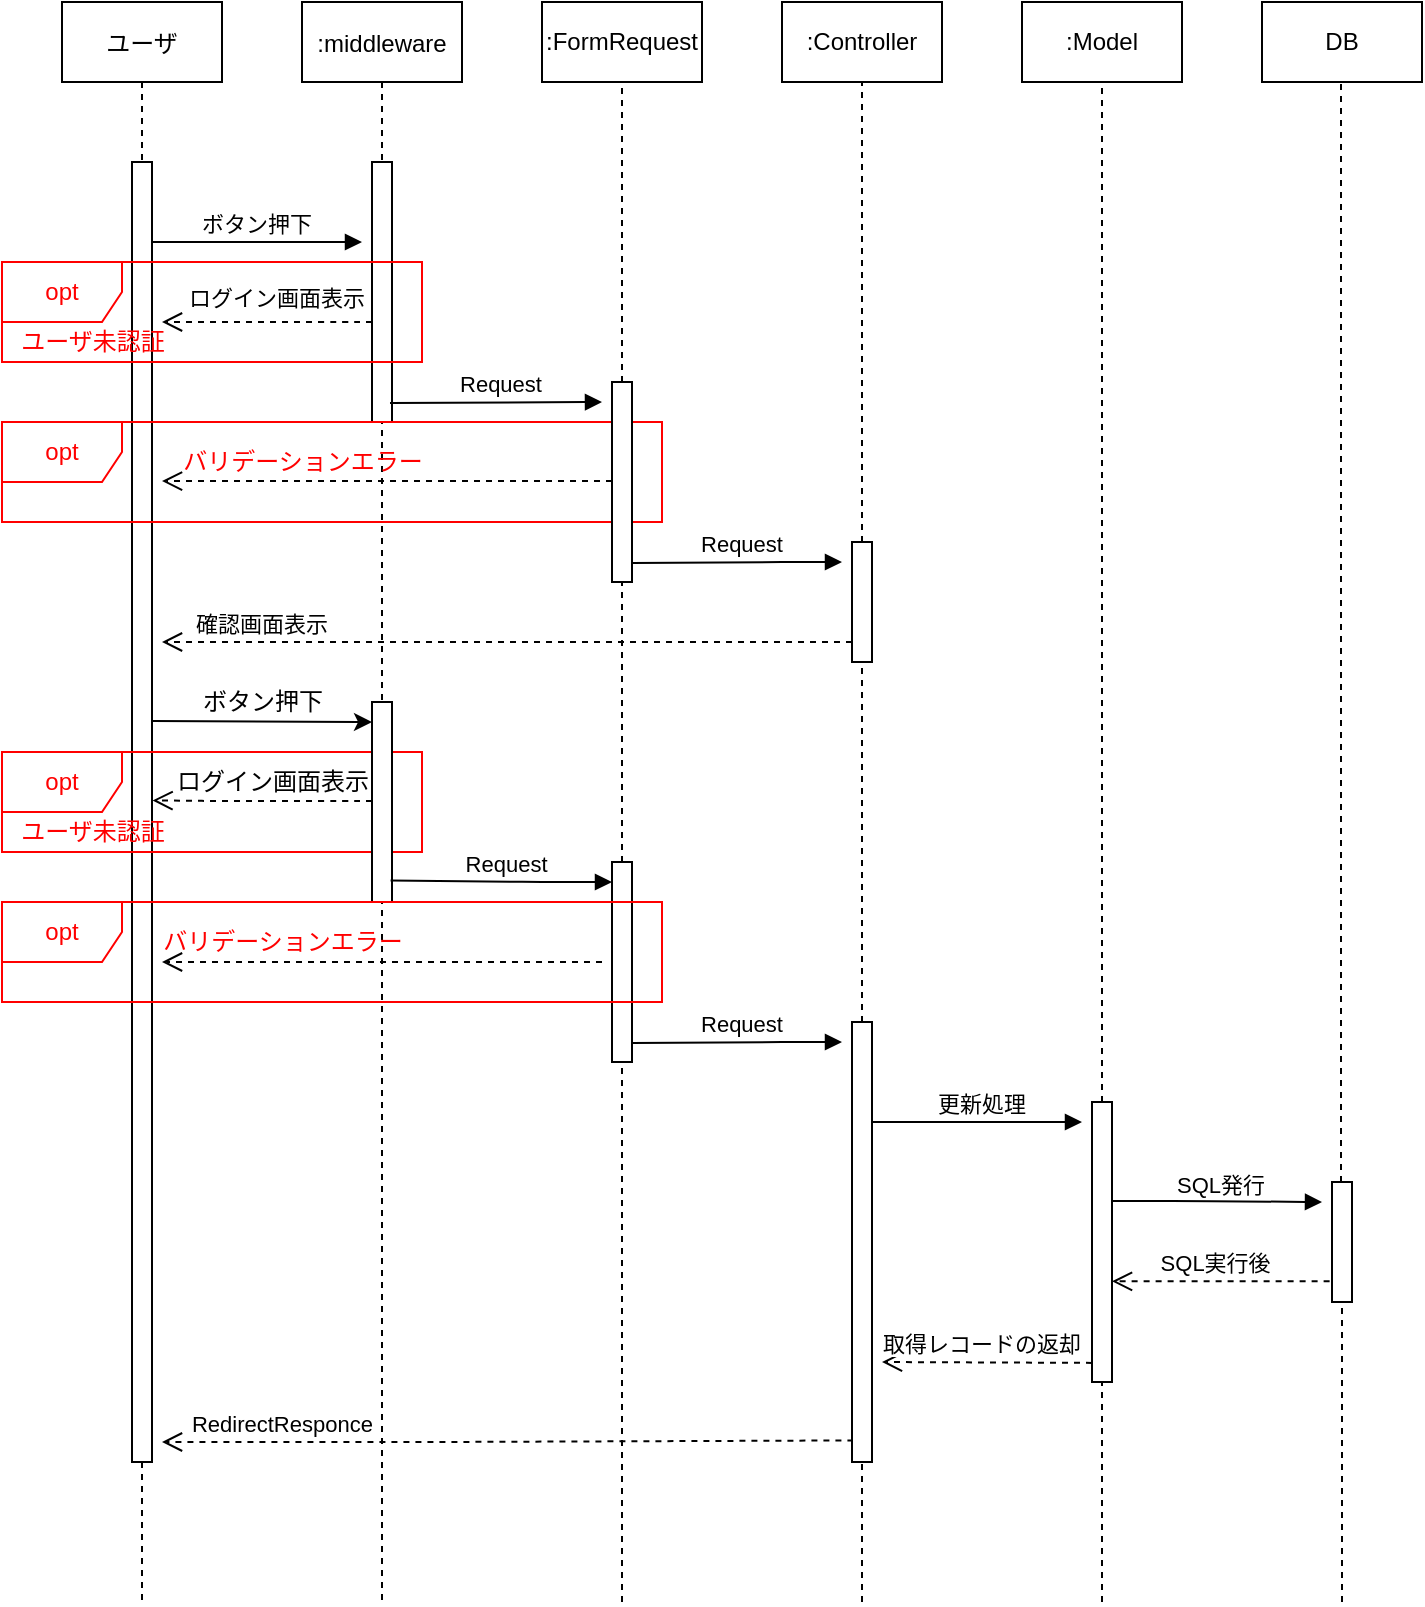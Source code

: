 <mxfile version="17.4.6" type="github">
  <diagram id="kgpKYQtTHZ0yAKxKKP6v" name="Page-1">
    <mxGraphModel dx="1130" dy="687" grid="1" gridSize="10" guides="1" tooltips="1" connect="1" arrows="1" fold="1" page="1" pageScale="1" pageWidth="850" pageHeight="1100" math="0" shadow="0">
      <root>
        <mxCell id="0" />
        <mxCell id="1" parent="0" />
        <mxCell id="3nuBFxr9cyL0pnOWT2aG-1" value="ユーザ" style="shape=umlLifeline;perimeter=lifelinePerimeter;container=1;collapsible=0;recursiveResize=0;rounded=0;shadow=0;strokeWidth=1;" parent="1" vertex="1">
          <mxGeometry x="40" y="80" width="80" height="800" as="geometry" />
        </mxCell>
        <mxCell id="3nuBFxr9cyL0pnOWT2aG-2" value="" style="points=[];perimeter=orthogonalPerimeter;rounded=0;shadow=0;strokeWidth=1;" parent="3nuBFxr9cyL0pnOWT2aG-1" vertex="1">
          <mxGeometry x="35" y="80" width="10" height="650" as="geometry" />
        </mxCell>
        <mxCell id="lYFfkbvWak5rd_vfTRGr-72" value="&lt;font color=&quot;#ff0000&quot;&gt;ユーザ未認証&lt;/font&gt;" style="text;html=1;resizable=0;autosize=1;align=center;verticalAlign=middle;points=[];fillColor=none;strokeColor=none;rounded=0;shadow=0;" vertex="1" parent="3nuBFxr9cyL0pnOWT2aG-1">
          <mxGeometry x="-30" y="405" width="90" height="20" as="geometry" />
        </mxCell>
        <mxCell id="lYFfkbvWak5rd_vfTRGr-70" value="&lt;font color=&quot;#ff0000&quot;&gt;opt&lt;/font&gt;" style="shape=umlFrame;whiteSpace=wrap;html=1;strokeColor=#FF0000;shadow=0;" vertex="1" parent="3nuBFxr9cyL0pnOWT2aG-1">
          <mxGeometry x="-30" y="375" width="210" height="50" as="geometry" />
        </mxCell>
        <mxCell id="3nuBFxr9cyL0pnOWT2aG-5" value=":middleware" style="shape=umlLifeline;perimeter=lifelinePerimeter;container=1;collapsible=0;recursiveResize=0;rounded=0;shadow=0;strokeWidth=1;" parent="1" vertex="1">
          <mxGeometry x="160" y="80" width="80" height="800" as="geometry" />
        </mxCell>
        <mxCell id="lYFfkbvWak5rd_vfTRGr-58" value="" style="points=[];perimeter=orthogonalPerimeter;rounded=0;shadow=0;strokeWidth=1;" vertex="1" parent="3nuBFxr9cyL0pnOWT2aG-5">
          <mxGeometry x="35" y="350" width="10" height="100" as="geometry" />
        </mxCell>
        <mxCell id="3nuBFxr9cyL0pnOWT2aG-6" value="" style="points=[];perimeter=orthogonalPerimeter;rounded=0;shadow=0;strokeWidth=1;" parent="3nuBFxr9cyL0pnOWT2aG-5" vertex="1">
          <mxGeometry x="35" y="80" width="10" height="130" as="geometry" />
        </mxCell>
        <mxCell id="lYFfkbvWak5rd_vfTRGr-43" value="&lt;font color=&quot;#ff0000&quot;&gt;opt&lt;/font&gt;" style="shape=umlFrame;whiteSpace=wrap;html=1;fillColor=#FFFFFF;strokeColor=#FF0000;" vertex="1" parent="3nuBFxr9cyL0pnOWT2aG-5">
          <mxGeometry x="-150" y="210" width="330" height="50" as="geometry" />
        </mxCell>
        <mxCell id="lYFfkbvWak5rd_vfTRGr-42" value="&lt;font color=&quot;#ff0000&quot;&gt;opt&lt;/font&gt;" style="shape=umlFrame;whiteSpace=wrap;html=1;strokeColor=#FF0000;shadow=0;" vertex="1" parent="3nuBFxr9cyL0pnOWT2aG-5">
          <mxGeometry x="-150" y="130" width="210" height="50" as="geometry" />
        </mxCell>
        <mxCell id="lYFfkbvWak5rd_vfTRGr-46" value="バリデーションエラー" style="text;html=1;resizable=0;autosize=1;align=center;verticalAlign=middle;points=[];fillColor=none;strokeColor=none;rounded=0;shadow=0;fontFamily=Helvetica;fontSize=12;fontColor=#FF0000;" vertex="1" parent="3nuBFxr9cyL0pnOWT2aG-5">
          <mxGeometry x="-70" y="220" width="140" height="20" as="geometry" />
        </mxCell>
        <mxCell id="lYFfkbvWak5rd_vfTRGr-53" value="バリデーションエラー" style="text;html=1;resizable=0;autosize=1;align=center;verticalAlign=middle;points=[];fillColor=none;strokeColor=none;rounded=0;shadow=0;fontFamily=Helvetica;fontSize=12;fontColor=#FF0000;" vertex="1" parent="3nuBFxr9cyL0pnOWT2aG-5">
          <mxGeometry x="-80" y="460" width="140" height="20" as="geometry" />
        </mxCell>
        <mxCell id="lYFfkbvWak5rd_vfTRGr-55" value="" style="points=[];perimeter=orthogonalPerimeter;rounded=0;shadow=0;strokeWidth=1;" vertex="1" parent="3nuBFxr9cyL0pnOWT2aG-5">
          <mxGeometry x="155" y="430" width="10" height="100" as="geometry" />
        </mxCell>
        <mxCell id="lYFfkbvWak5rd_vfTRGr-64" value="" style="endArrow=classic;html=1;rounded=0;fontFamily=Helvetica;fontSize=12;fontColor=#FF0000;strokeColor=#000000;exitX=1.024;exitY=0.43;exitDx=0;exitDy=0;exitPerimeter=0;" edge="1" parent="3nuBFxr9cyL0pnOWT2aG-5" source="3nuBFxr9cyL0pnOWT2aG-2">
          <mxGeometry width="50" height="50" relative="1" as="geometry">
            <mxPoint x="-70" y="360" as="sourcePoint" />
            <mxPoint x="35" y="360" as="targetPoint" />
          </mxGeometry>
        </mxCell>
        <mxCell id="lYFfkbvWak5rd_vfTRGr-68" value="" style="verticalAlign=bottom;endArrow=open;dashed=1;endSize=8;shadow=0;strokeWidth=1;entryX=-0.043;entryY=0.96;entryDx=0;entryDy=0;entryPerimeter=0;" edge="1" parent="3nuBFxr9cyL0pnOWT2aG-5" target="lYFfkbvWak5rd_vfTRGr-69">
          <mxGeometry x="0.238" y="240" relative="1" as="geometry">
            <mxPoint x="-80" y="400" as="targetPoint" />
            <mxPoint x="35" y="399.52" as="sourcePoint" />
            <Array as="points">
              <mxPoint x="20" y="399.52" />
              <mxPoint x="-40" y="399.52" />
            </Array>
            <mxPoint as="offset" />
          </mxGeometry>
        </mxCell>
        <mxCell id="lYFfkbvWak5rd_vfTRGr-50" value="Request" style="verticalAlign=bottom;endArrow=block;shadow=0;strokeWidth=1;exitX=0.929;exitY=0.892;exitDx=0;exitDy=0;exitPerimeter=0;" edge="1" parent="3nuBFxr9cyL0pnOWT2aG-5" source="lYFfkbvWak5rd_vfTRGr-58" target="lYFfkbvWak5rd_vfTRGr-55">
          <mxGeometry x="0.048" relative="1" as="geometry">
            <mxPoint x="50" y="478" as="sourcePoint" />
            <mxPoint x="150" y="400" as="targetPoint" />
            <Array as="points">
              <mxPoint x="120" y="440" />
            </Array>
            <mxPoint as="offset" />
          </mxGeometry>
        </mxCell>
        <mxCell id="lYFfkbvWak5rd_vfTRGr-52" value="&lt;font color=&quot;#ff0000&quot;&gt;opt&lt;/font&gt;" style="shape=umlFrame;whiteSpace=wrap;html=1;fillColor=#FFFFFF;strokeColor=#FF0000;" vertex="1" parent="3nuBFxr9cyL0pnOWT2aG-5">
          <mxGeometry x="-150" y="450" width="330" height="50" as="geometry" />
        </mxCell>
        <mxCell id="3nuBFxr9cyL0pnOWT2aG-7" value="ログイン画面表示&#xa;" style="verticalAlign=bottom;endArrow=open;dashed=1;endSize=8;shadow=0;strokeWidth=1;" parent="1" source="3nuBFxr9cyL0pnOWT2aG-6" edge="1">
          <mxGeometry x="-0.091" y="10" relative="1" as="geometry">
            <mxPoint x="90" y="240" as="targetPoint" />
            <mxPoint x="190" y="220" as="sourcePoint" />
            <Array as="points">
              <mxPoint x="180" y="240" />
              <mxPoint x="120" y="240" />
            </Array>
            <mxPoint as="offset" />
          </mxGeometry>
        </mxCell>
        <mxCell id="3nuBFxr9cyL0pnOWT2aG-8" value="ボタン押下" style="verticalAlign=bottom;endArrow=block;shadow=0;strokeWidth=1;" parent="1" source="3nuBFxr9cyL0pnOWT2aG-2" edge="1">
          <mxGeometry relative="1" as="geometry">
            <mxPoint x="275" y="160" as="sourcePoint" />
            <mxPoint x="190" y="200" as="targetPoint" />
            <Array as="points">
              <mxPoint x="120" y="200" />
              <mxPoint x="170" y="200" />
            </Array>
          </mxGeometry>
        </mxCell>
        <mxCell id="lYFfkbvWak5rd_vfTRGr-2" value="&lt;font style=&quot;vertical-align: inherit&quot;&gt;&lt;font style=&quot;vertical-align: inherit&quot;&gt;:FormRequest&lt;/font&gt;&lt;/font&gt;" style="rounded=0;whiteSpace=wrap;html=1;" vertex="1" parent="1">
          <mxGeometry x="280" y="80" width="80" height="40" as="geometry" />
        </mxCell>
        <mxCell id="lYFfkbvWak5rd_vfTRGr-3" value="&lt;font style=&quot;vertical-align: inherit&quot;&gt;&lt;font style=&quot;vertical-align: inherit&quot;&gt;:Controller&lt;/font&gt;&lt;/font&gt;" style="rounded=0;whiteSpace=wrap;html=1;" vertex="1" parent="1">
          <mxGeometry x="400" y="80" width="80" height="40" as="geometry" />
        </mxCell>
        <mxCell id="lYFfkbvWak5rd_vfTRGr-5" value="&lt;font style=&quot;vertical-align: inherit&quot;&gt;&lt;font style=&quot;vertical-align: inherit&quot;&gt;:Model&lt;/font&gt;&lt;/font&gt;" style="whiteSpace=wrap;html=1;rounded=0;" vertex="1" parent="1">
          <mxGeometry x="520" y="80" width="80" height="40" as="geometry" />
        </mxCell>
        <mxCell id="lYFfkbvWak5rd_vfTRGr-8" value="&lt;font style=&quot;vertical-align: inherit&quot;&gt;&lt;font style=&quot;vertical-align: inherit&quot;&gt;DB&lt;/font&gt;&lt;/font&gt;" style="whiteSpace=wrap;html=1;rounded=0;" vertex="1" parent="1">
          <mxGeometry x="640" y="80" width="80" height="40" as="geometry" />
        </mxCell>
        <mxCell id="lYFfkbvWak5rd_vfTRGr-10" value="" style="endArrow=none;dashed=1;html=1;rounded=0;entryX=0.5;entryY=1;entryDx=0;entryDy=0;startArrow=none;" edge="1" parent="1" source="lYFfkbvWak5rd_vfTRGr-55" target="lYFfkbvWak5rd_vfTRGr-2">
          <mxGeometry width="50" height="50" relative="1" as="geometry">
            <mxPoint x="320" y="720" as="sourcePoint" />
            <mxPoint x="240" y="320" as="targetPoint" />
          </mxGeometry>
        </mxCell>
        <mxCell id="lYFfkbvWak5rd_vfTRGr-11" value="" style="endArrow=none;dashed=1;html=1;rounded=0;entryX=0.5;entryY=1;entryDx=0;entryDy=0;startArrow=none;" edge="1" parent="1" source="lYFfkbvWak5rd_vfTRGr-29" target="lYFfkbvWak5rd_vfTRGr-5">
          <mxGeometry width="50" height="50" relative="1" as="geometry">
            <mxPoint x="560" y="640" as="sourcePoint" />
            <mxPoint x="559.5" y="200" as="targetPoint" />
          </mxGeometry>
        </mxCell>
        <mxCell id="lYFfkbvWak5rd_vfTRGr-12" value="" style="endArrow=none;dashed=1;html=1;rounded=0;entryX=0.5;entryY=1;entryDx=0;entryDy=0;startArrow=none;" edge="1" parent="1" source="lYFfkbvWak5rd_vfTRGr-73" target="lYFfkbvWak5rd_vfTRGr-3">
          <mxGeometry width="50" height="50" relative="1" as="geometry">
            <mxPoint x="440" y="880" as="sourcePoint" />
            <mxPoint x="439.5" y="200" as="targetPoint" />
          </mxGeometry>
        </mxCell>
        <mxCell id="lYFfkbvWak5rd_vfTRGr-13" value="" style="endArrow=none;dashed=1;html=1;rounded=0;entryX=0.5;entryY=1;entryDx=0;entryDy=0;startArrow=none;" edge="1" parent="1" source="lYFfkbvWak5rd_vfTRGr-31">
          <mxGeometry width="50" height="50" relative="1" as="geometry">
            <mxPoint x="680" y="640" as="sourcePoint" />
            <mxPoint x="679.5" y="120" as="targetPoint" />
          </mxGeometry>
        </mxCell>
        <mxCell id="lYFfkbvWak5rd_vfTRGr-19" value="" style="verticalAlign=bottom;endArrow=open;dashed=1;endSize=8;exitX=0;exitY=0.95;shadow=0;strokeWidth=1;" edge="1" parent="1">
          <mxGeometry x="0.378" relative="1" as="geometry">
            <mxPoint x="90" y="319.52" as="targetPoint" />
            <mxPoint x="315" y="319.52" as="sourcePoint" />
            <mxPoint as="offset" />
          </mxGeometry>
        </mxCell>
        <mxCell id="lYFfkbvWak5rd_vfTRGr-24" value="Request" style="verticalAlign=bottom;endArrow=block;shadow=0;strokeWidth=1;exitX=0.9;exitY=0.927;exitDx=0;exitDy=0;exitPerimeter=0;" edge="1" parent="1" source="3nuBFxr9cyL0pnOWT2aG-6">
          <mxGeometry x="0.048" relative="1" as="geometry">
            <mxPoint x="210" y="280" as="sourcePoint" />
            <mxPoint x="310" y="280" as="targetPoint" />
            <Array as="points" />
            <mxPoint as="offset" />
          </mxGeometry>
        </mxCell>
        <mxCell id="lYFfkbvWak5rd_vfTRGr-25" value="" style="points=[];perimeter=orthogonalPerimeter;rounded=0;shadow=0;strokeWidth=1;" vertex="1" parent="1">
          <mxGeometry x="315" y="270" width="10" height="100" as="geometry" />
        </mxCell>
        <mxCell id="lYFfkbvWak5rd_vfTRGr-26" value="Request" style="verticalAlign=bottom;endArrow=block;shadow=0;strokeWidth=1;exitX=1;exitY=0.905;exitDx=0;exitDy=0;exitPerimeter=0;" edge="1" parent="1" source="lYFfkbvWak5rd_vfTRGr-25">
          <mxGeometry x="0.048" relative="1" as="geometry">
            <mxPoint x="350" y="360" as="sourcePoint" />
            <mxPoint x="430" y="360" as="targetPoint" />
            <Array as="points">
              <mxPoint x="410" y="360" />
            </Array>
            <mxPoint as="offset" />
          </mxGeometry>
        </mxCell>
        <mxCell id="lYFfkbvWak5rd_vfTRGr-27" value="" style="points=[];perimeter=orthogonalPerimeter;rounded=0;shadow=0;strokeWidth=1;" vertex="1" parent="1">
          <mxGeometry x="435" y="350" width="10" height="60" as="geometry" />
        </mxCell>
        <mxCell id="lYFfkbvWak5rd_vfTRGr-30" value="更新処理" style="verticalAlign=bottom;endArrow=block;shadow=0;strokeWidth=1;" edge="1" parent="1">
          <mxGeometry x="0.048" relative="1" as="geometry">
            <mxPoint x="445" y="640" as="sourcePoint" />
            <mxPoint x="550" y="640" as="targetPoint" />
            <Array as="points">
              <mxPoint x="525" y="640" />
            </Array>
            <mxPoint as="offset" />
          </mxGeometry>
        </mxCell>
        <mxCell id="lYFfkbvWak5rd_vfTRGr-33" value="SQL発行" style="verticalAlign=bottom;endArrow=block;shadow=0;strokeWidth=1;" edge="1" parent="1">
          <mxGeometry x="0.038" relative="1" as="geometry">
            <mxPoint x="565" y="679.52" as="sourcePoint" />
            <mxPoint x="670" y="680" as="targetPoint" />
            <Array as="points">
              <mxPoint x="605" y="679.52" />
            </Array>
            <mxPoint y="1" as="offset" />
          </mxGeometry>
        </mxCell>
        <mxCell id="lYFfkbvWak5rd_vfTRGr-34" value="RedirectResponce" style="verticalAlign=bottom;endArrow=open;dashed=1;endSize=8;shadow=0;strokeWidth=1;exitX=0.071;exitY=0.951;exitDx=0;exitDy=0;exitPerimeter=0;" edge="1" parent="1" source="lYFfkbvWak5rd_vfTRGr-73">
          <mxGeometry x="0.652" relative="1" as="geometry">
            <mxPoint x="90" y="800" as="targetPoint" />
            <mxPoint x="430" y="720" as="sourcePoint" />
            <mxPoint as="offset" />
            <Array as="points">
              <mxPoint x="230" y="800" />
              <mxPoint x="150" y="800" />
            </Array>
          </mxGeometry>
        </mxCell>
        <mxCell id="lYFfkbvWak5rd_vfTRGr-29" value="" style="points=[];perimeter=orthogonalPerimeter;rounded=0;shadow=0;strokeWidth=1;" vertex="1" parent="1">
          <mxGeometry x="555" y="630" width="10" height="140" as="geometry" />
        </mxCell>
        <mxCell id="lYFfkbvWak5rd_vfTRGr-36" value="" style="endArrow=none;dashed=1;html=1;rounded=0;" edge="1" parent="1" target="lYFfkbvWak5rd_vfTRGr-29">
          <mxGeometry width="50" height="50" relative="1" as="geometry">
            <mxPoint x="560" y="880" as="sourcePoint" />
            <mxPoint x="560" y="120" as="targetPoint" />
          </mxGeometry>
        </mxCell>
        <mxCell id="lYFfkbvWak5rd_vfTRGr-31" value="" style="points=[];perimeter=orthogonalPerimeter;rounded=0;shadow=0;strokeWidth=1;" vertex="1" parent="1">
          <mxGeometry x="675" y="670" width="10" height="60" as="geometry" />
        </mxCell>
        <mxCell id="lYFfkbvWak5rd_vfTRGr-37" value="" style="endArrow=none;dashed=1;html=1;rounded=0;entryX=0.5;entryY=1;entryDx=0;entryDy=0;startArrow=none;" edge="1" parent="1" target="lYFfkbvWak5rd_vfTRGr-31">
          <mxGeometry width="50" height="50" relative="1" as="geometry">
            <mxPoint x="680" y="880" as="sourcePoint" />
            <mxPoint x="679.5" y="120" as="targetPoint" />
          </mxGeometry>
        </mxCell>
        <mxCell id="lYFfkbvWak5rd_vfTRGr-38" value="SQL実行後" style="verticalAlign=bottom;endArrow=open;dashed=1;endSize=8;shadow=0;strokeWidth=1;exitX=-0.119;exitY=0.828;exitDx=0;exitDy=0;exitPerimeter=0;" edge="1" parent="1" source="lYFfkbvWak5rd_vfTRGr-31" target="lYFfkbvWak5rd_vfTRGr-29">
          <mxGeometry x="0.048" relative="1" as="geometry">
            <mxPoint x="570" y="680" as="targetPoint" />
            <mxPoint x="670" y="520" as="sourcePoint" />
            <mxPoint as="offset" />
            <Array as="points" />
          </mxGeometry>
        </mxCell>
        <mxCell id="lYFfkbvWak5rd_vfTRGr-39" value="取得レコードの返却" style="verticalAlign=bottom;endArrow=open;dashed=1;endSize=8;exitX=0;exitY=0.344;shadow=0;strokeWidth=1;exitDx=0;exitDy=0;exitPerimeter=0;" edge="1" parent="1">
          <mxGeometry x="0.048" relative="1" as="geometry">
            <mxPoint x="450" y="760" as="targetPoint" />
            <mxPoint x="555" y="760.44" as="sourcePoint" />
            <mxPoint as="offset" />
          </mxGeometry>
        </mxCell>
        <mxCell id="lYFfkbvWak5rd_vfTRGr-44" value="&lt;font color=&quot;#ff0000&quot;&gt;ユーザ未認証&lt;/font&gt;" style="text;html=1;resizable=0;autosize=1;align=center;verticalAlign=middle;points=[];fillColor=none;strokeColor=none;rounded=0;shadow=0;" vertex="1" parent="1">
          <mxGeometry x="10" y="240" width="90" height="20" as="geometry" />
        </mxCell>
        <mxCell id="lYFfkbvWak5rd_vfTRGr-17" value="確認画面表示" style="verticalAlign=bottom;endArrow=open;dashed=1;endSize=8;exitX=0;exitY=0.95;shadow=0;strokeWidth=1;" edge="1" parent="1">
          <mxGeometry x="0.71" relative="1" as="geometry">
            <mxPoint x="90" y="400" as="targetPoint" />
            <mxPoint x="435" y="400.0" as="sourcePoint" />
            <mxPoint as="offset" />
          </mxGeometry>
        </mxCell>
        <mxCell id="lYFfkbvWak5rd_vfTRGr-56" value="" style="endArrow=none;dashed=1;html=1;rounded=0;entryX=0.5;entryY=1;entryDx=0;entryDy=0;" edge="1" parent="1" target="lYFfkbvWak5rd_vfTRGr-55">
          <mxGeometry width="50" height="50" relative="1" as="geometry">
            <mxPoint x="320" y="880" as="sourcePoint" />
            <mxPoint x="320" y="120" as="targetPoint" />
          </mxGeometry>
        </mxCell>
        <mxCell id="lYFfkbvWak5rd_vfTRGr-57" value="Request" style="verticalAlign=bottom;endArrow=block;shadow=0;strokeWidth=1;exitX=1;exitY=0.905;exitDx=0;exitDy=0;exitPerimeter=0;" edge="1" parent="1">
          <mxGeometry x="0.048" relative="1" as="geometry">
            <mxPoint x="325" y="600.5" as="sourcePoint" />
            <mxPoint x="430" y="600" as="targetPoint" />
            <Array as="points">
              <mxPoint x="410" y="600" />
            </Array>
            <mxPoint as="offset" />
          </mxGeometry>
        </mxCell>
        <mxCell id="lYFfkbvWak5rd_vfTRGr-51" value="" style="verticalAlign=bottom;endArrow=open;dashed=1;endSize=8;shadow=0;strokeWidth=1;" edge="1" parent="1">
          <mxGeometry x="0.378" relative="1" as="geometry">
            <mxPoint x="90" y="560" as="targetPoint" />
            <mxPoint x="310" y="560" as="sourcePoint" />
            <mxPoint as="offset" />
            <Array as="points">
              <mxPoint x="170" y="560" />
            </Array>
          </mxGeometry>
        </mxCell>
        <mxCell id="lYFfkbvWak5rd_vfTRGr-66" value="&lt;font color=&quot;#000000&quot;&gt;ボタン押下&lt;/font&gt;" style="text;html=1;resizable=0;autosize=1;align=center;verticalAlign=middle;points=[];fillColor=none;strokeColor=none;rounded=0;shadow=0;fontFamily=Helvetica;fontSize=12;fontColor=#FF0000;" vertex="1" parent="1">
          <mxGeometry x="100" y="420" width="80" height="20" as="geometry" />
        </mxCell>
        <mxCell id="lYFfkbvWak5rd_vfTRGr-69" value="ログイン画面表示" style="text;html=1;resizable=0;autosize=1;align=center;verticalAlign=middle;points=[];fillColor=none;strokeColor=none;rounded=0;shadow=0;fontFamily=Helvetica;fontSize=12;fontColor=#000000;" vertex="1" parent="1">
          <mxGeometry x="90" y="460" width="110" height="20" as="geometry" />
        </mxCell>
        <mxCell id="lYFfkbvWak5rd_vfTRGr-73" value="" style="points=[];perimeter=orthogonalPerimeter;rounded=0;shadow=0;strokeWidth=1;" vertex="1" parent="1">
          <mxGeometry x="435" y="590" width="10" height="220" as="geometry" />
        </mxCell>
        <mxCell id="lYFfkbvWak5rd_vfTRGr-74" value="" style="endArrow=none;dashed=1;html=1;rounded=0;entryX=0.5;entryY=1;entryDx=0;entryDy=0;" edge="1" parent="1" target="lYFfkbvWak5rd_vfTRGr-73">
          <mxGeometry width="50" height="50" relative="1" as="geometry">
            <mxPoint x="440" y="880" as="sourcePoint" />
            <mxPoint x="440" y="120" as="targetPoint" />
          </mxGeometry>
        </mxCell>
      </root>
    </mxGraphModel>
  </diagram>
</mxfile>
